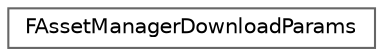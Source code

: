 digraph "Graphical Class Hierarchy"
{
 // INTERACTIVE_SVG=YES
 // LATEX_PDF_SIZE
  bgcolor="transparent";
  edge [fontname=Helvetica,fontsize=10,labelfontname=Helvetica,labelfontsize=10];
  node [fontname=Helvetica,fontsize=10,shape=box,height=0.2,width=0.4];
  rankdir="LR";
  Node0 [id="Node000000",label="FAssetManagerDownloadParams",height=0.2,width=0.4,color="grey40", fillcolor="white", style="filled",URL="$de/d7f/structFAssetManagerDownloadParams.html",tooltip="EXPERIMENTAL - Additional parameters for downloading packages Asset Manager will automatically create..."];
}
